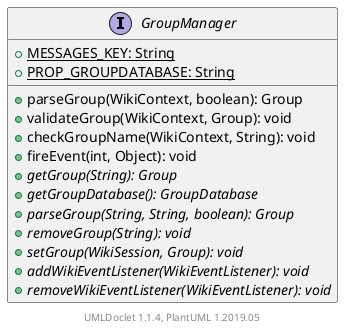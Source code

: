 @startuml

    interface GroupManager [[GroupManager.html]] {
        {static} +MESSAGES_KEY: String
        {static} +PROP_GROUPDATABASE: String
        +parseGroup(WikiContext, boolean): Group
        +validateGroup(WikiContext, Group): void
        +checkGroupName(WikiContext, String): void
        +fireEvent(int, Object): void
        {abstract} +getGroup(String): Group
        {abstract} +getGroupDatabase(): GroupDatabase
        {abstract} +parseGroup(String, String, boolean): Group
        {abstract} +removeGroup(String): void
        {abstract} +setGroup(WikiSession, Group): void
        {abstract} +addWikiEventListener(WikiEventListener): void
        {abstract} +removeWikiEventListener(WikiEventListener): void
    }


    center footer UMLDoclet 1.1.4, PlantUML 1.2019.05
@enduml
